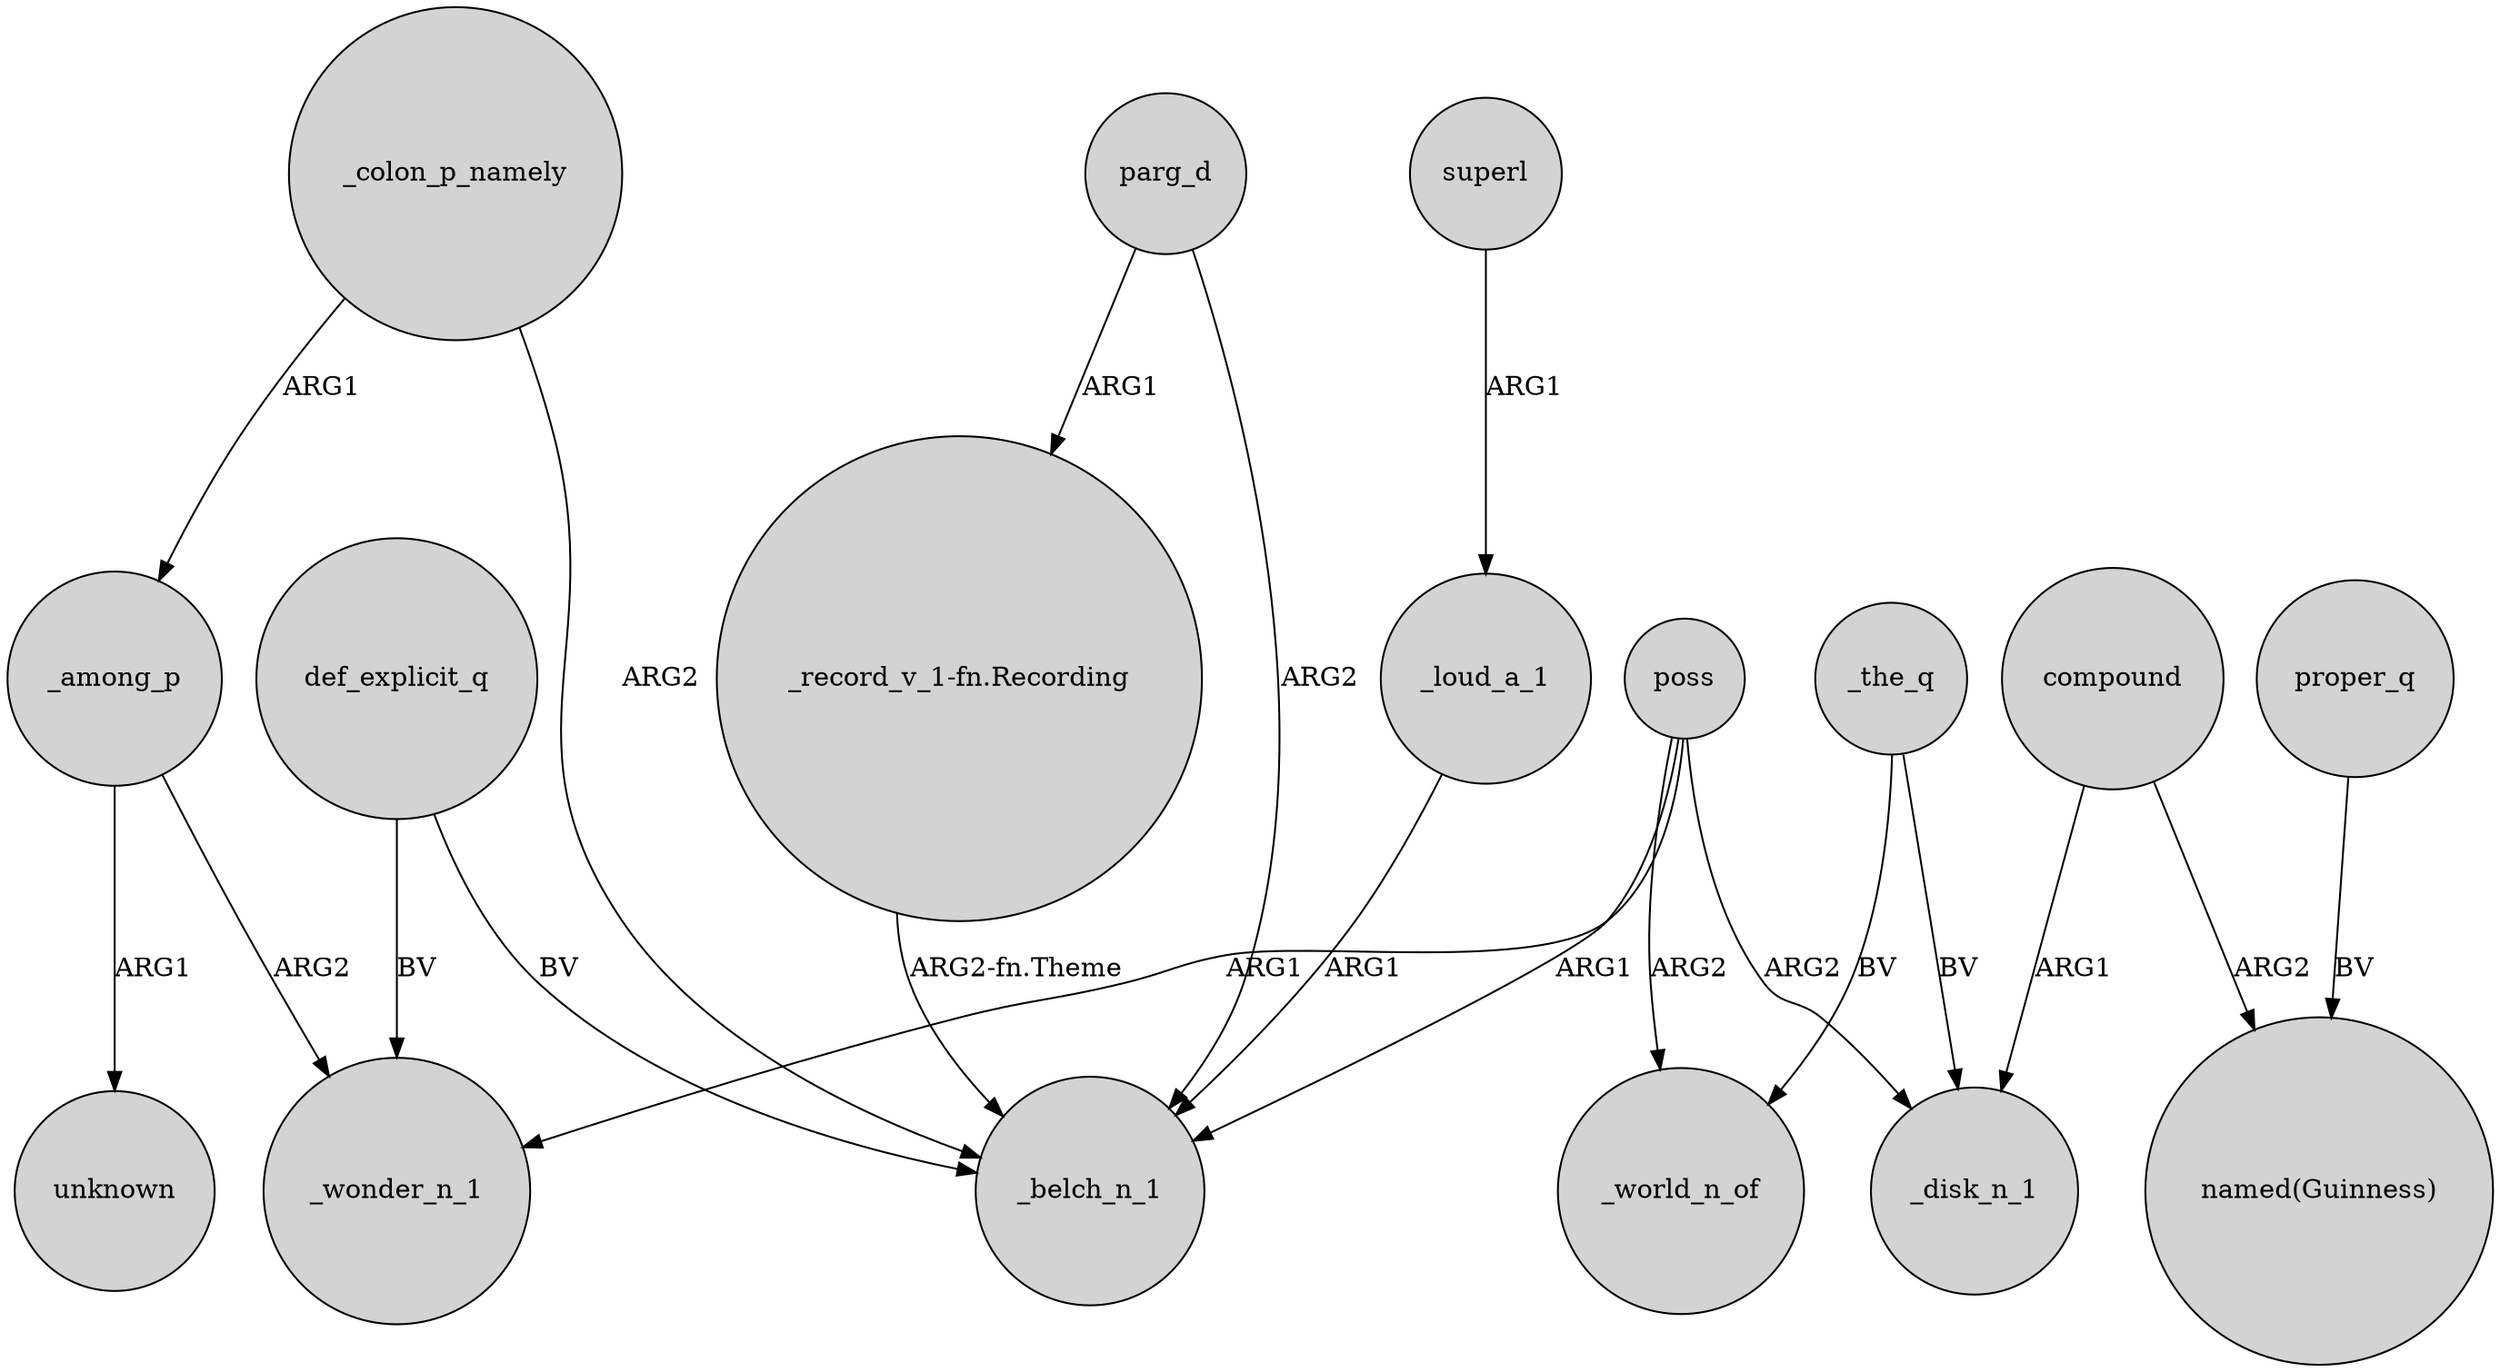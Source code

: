 digraph {
	node [shape=circle style=filled]
	def_explicit_q -> _belch_n_1 [label=BV]
	_among_p -> _wonder_n_1 [label=ARG2]
	"_record_v_1-fn.Recording" -> _belch_n_1 [label="ARG2-fn.Theme"]
	proper_q -> "named(Guinness)" [label=BV]
	compound -> _disk_n_1 [label=ARG1]
	_the_q -> _disk_n_1 [label=BV]
	parg_d -> _belch_n_1 [label=ARG2]
	poss -> _belch_n_1 [label=ARG1]
	parg_d -> "_record_v_1-fn.Recording" [label=ARG1]
	_loud_a_1 -> _belch_n_1 [label=ARG1]
	poss -> _disk_n_1 [label=ARG2]
	_colon_p_namely -> _among_p [label=ARG1]
	compound -> "named(Guinness)" [label=ARG2]
	def_explicit_q -> _wonder_n_1 [label=BV]
	_among_p -> unknown [label=ARG1]
	poss -> _world_n_of [label=ARG2]
	_the_q -> _world_n_of [label=BV]
	superl -> _loud_a_1 [label=ARG1]
	_colon_p_namely -> _belch_n_1 [label=ARG2]
	poss -> _wonder_n_1 [label=ARG1]
}
